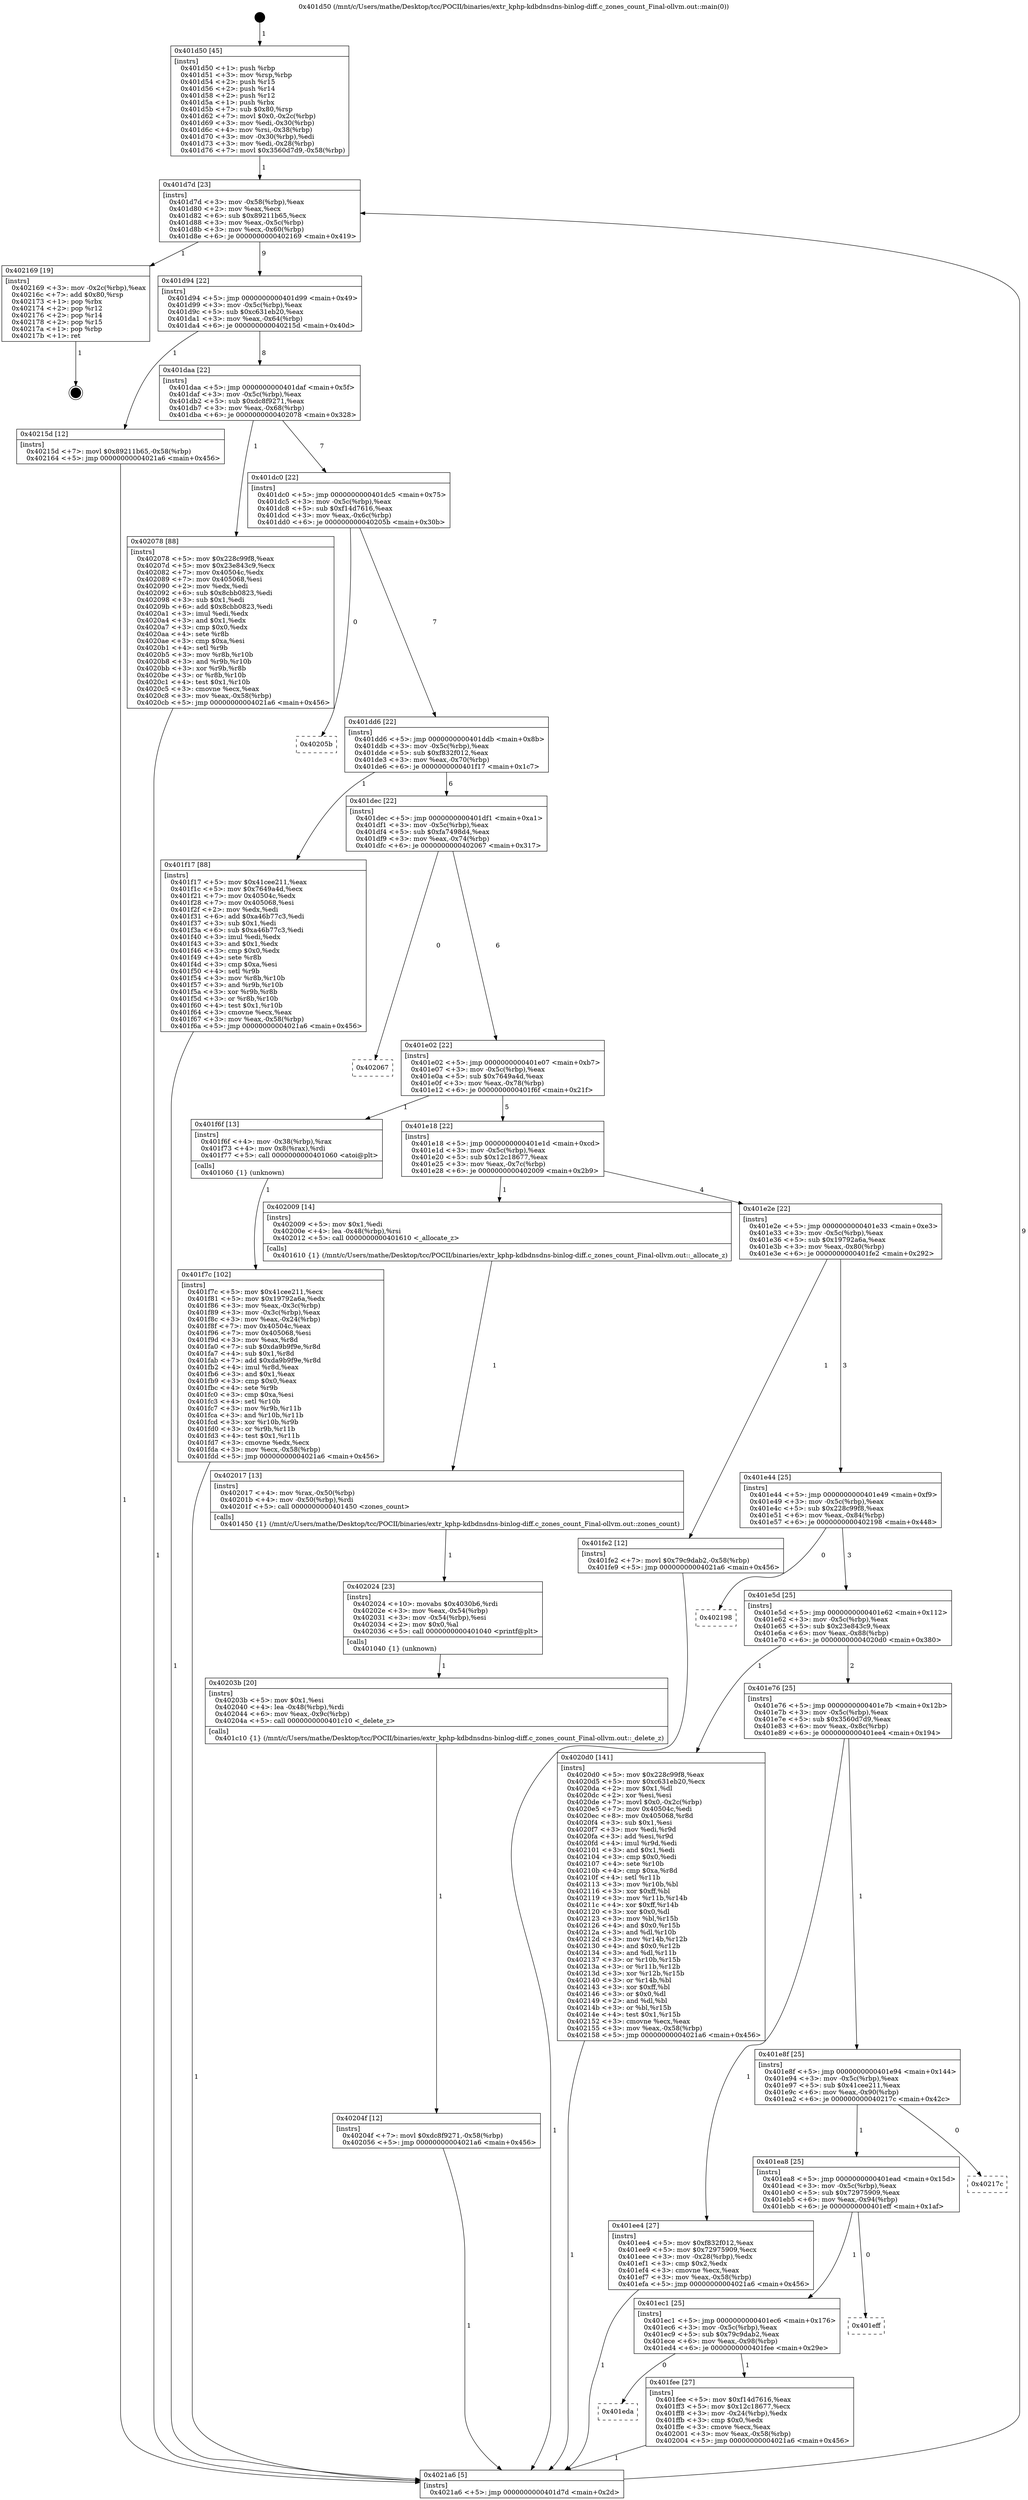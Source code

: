 digraph "0x401d50" {
  label = "0x401d50 (/mnt/c/Users/mathe/Desktop/tcc/POCII/binaries/extr_kphp-kdbdnsdns-binlog-diff.c_zones_count_Final-ollvm.out::main(0))"
  labelloc = "t"
  node[shape=record]

  Entry [label="",width=0.3,height=0.3,shape=circle,fillcolor=black,style=filled]
  "0x401d7d" [label="{
     0x401d7d [23]\l
     | [instrs]\l
     &nbsp;&nbsp;0x401d7d \<+3\>: mov -0x58(%rbp),%eax\l
     &nbsp;&nbsp;0x401d80 \<+2\>: mov %eax,%ecx\l
     &nbsp;&nbsp;0x401d82 \<+6\>: sub $0x89211b65,%ecx\l
     &nbsp;&nbsp;0x401d88 \<+3\>: mov %eax,-0x5c(%rbp)\l
     &nbsp;&nbsp;0x401d8b \<+3\>: mov %ecx,-0x60(%rbp)\l
     &nbsp;&nbsp;0x401d8e \<+6\>: je 0000000000402169 \<main+0x419\>\l
  }"]
  "0x402169" [label="{
     0x402169 [19]\l
     | [instrs]\l
     &nbsp;&nbsp;0x402169 \<+3\>: mov -0x2c(%rbp),%eax\l
     &nbsp;&nbsp;0x40216c \<+7\>: add $0x80,%rsp\l
     &nbsp;&nbsp;0x402173 \<+1\>: pop %rbx\l
     &nbsp;&nbsp;0x402174 \<+2\>: pop %r12\l
     &nbsp;&nbsp;0x402176 \<+2\>: pop %r14\l
     &nbsp;&nbsp;0x402178 \<+2\>: pop %r15\l
     &nbsp;&nbsp;0x40217a \<+1\>: pop %rbp\l
     &nbsp;&nbsp;0x40217b \<+1\>: ret\l
  }"]
  "0x401d94" [label="{
     0x401d94 [22]\l
     | [instrs]\l
     &nbsp;&nbsp;0x401d94 \<+5\>: jmp 0000000000401d99 \<main+0x49\>\l
     &nbsp;&nbsp;0x401d99 \<+3\>: mov -0x5c(%rbp),%eax\l
     &nbsp;&nbsp;0x401d9c \<+5\>: sub $0xc631eb20,%eax\l
     &nbsp;&nbsp;0x401da1 \<+3\>: mov %eax,-0x64(%rbp)\l
     &nbsp;&nbsp;0x401da4 \<+6\>: je 000000000040215d \<main+0x40d\>\l
  }"]
  Exit [label="",width=0.3,height=0.3,shape=circle,fillcolor=black,style=filled,peripheries=2]
  "0x40215d" [label="{
     0x40215d [12]\l
     | [instrs]\l
     &nbsp;&nbsp;0x40215d \<+7\>: movl $0x89211b65,-0x58(%rbp)\l
     &nbsp;&nbsp;0x402164 \<+5\>: jmp 00000000004021a6 \<main+0x456\>\l
  }"]
  "0x401daa" [label="{
     0x401daa [22]\l
     | [instrs]\l
     &nbsp;&nbsp;0x401daa \<+5\>: jmp 0000000000401daf \<main+0x5f\>\l
     &nbsp;&nbsp;0x401daf \<+3\>: mov -0x5c(%rbp),%eax\l
     &nbsp;&nbsp;0x401db2 \<+5\>: sub $0xdc8f9271,%eax\l
     &nbsp;&nbsp;0x401db7 \<+3\>: mov %eax,-0x68(%rbp)\l
     &nbsp;&nbsp;0x401dba \<+6\>: je 0000000000402078 \<main+0x328\>\l
  }"]
  "0x40204f" [label="{
     0x40204f [12]\l
     | [instrs]\l
     &nbsp;&nbsp;0x40204f \<+7\>: movl $0xdc8f9271,-0x58(%rbp)\l
     &nbsp;&nbsp;0x402056 \<+5\>: jmp 00000000004021a6 \<main+0x456\>\l
  }"]
  "0x402078" [label="{
     0x402078 [88]\l
     | [instrs]\l
     &nbsp;&nbsp;0x402078 \<+5\>: mov $0x228c99f8,%eax\l
     &nbsp;&nbsp;0x40207d \<+5\>: mov $0x23e843c9,%ecx\l
     &nbsp;&nbsp;0x402082 \<+7\>: mov 0x40504c,%edx\l
     &nbsp;&nbsp;0x402089 \<+7\>: mov 0x405068,%esi\l
     &nbsp;&nbsp;0x402090 \<+2\>: mov %edx,%edi\l
     &nbsp;&nbsp;0x402092 \<+6\>: sub $0x8cbb0823,%edi\l
     &nbsp;&nbsp;0x402098 \<+3\>: sub $0x1,%edi\l
     &nbsp;&nbsp;0x40209b \<+6\>: add $0x8cbb0823,%edi\l
     &nbsp;&nbsp;0x4020a1 \<+3\>: imul %edi,%edx\l
     &nbsp;&nbsp;0x4020a4 \<+3\>: and $0x1,%edx\l
     &nbsp;&nbsp;0x4020a7 \<+3\>: cmp $0x0,%edx\l
     &nbsp;&nbsp;0x4020aa \<+4\>: sete %r8b\l
     &nbsp;&nbsp;0x4020ae \<+3\>: cmp $0xa,%esi\l
     &nbsp;&nbsp;0x4020b1 \<+4\>: setl %r9b\l
     &nbsp;&nbsp;0x4020b5 \<+3\>: mov %r8b,%r10b\l
     &nbsp;&nbsp;0x4020b8 \<+3\>: and %r9b,%r10b\l
     &nbsp;&nbsp;0x4020bb \<+3\>: xor %r9b,%r8b\l
     &nbsp;&nbsp;0x4020be \<+3\>: or %r8b,%r10b\l
     &nbsp;&nbsp;0x4020c1 \<+4\>: test $0x1,%r10b\l
     &nbsp;&nbsp;0x4020c5 \<+3\>: cmovne %ecx,%eax\l
     &nbsp;&nbsp;0x4020c8 \<+3\>: mov %eax,-0x58(%rbp)\l
     &nbsp;&nbsp;0x4020cb \<+5\>: jmp 00000000004021a6 \<main+0x456\>\l
  }"]
  "0x401dc0" [label="{
     0x401dc0 [22]\l
     | [instrs]\l
     &nbsp;&nbsp;0x401dc0 \<+5\>: jmp 0000000000401dc5 \<main+0x75\>\l
     &nbsp;&nbsp;0x401dc5 \<+3\>: mov -0x5c(%rbp),%eax\l
     &nbsp;&nbsp;0x401dc8 \<+5\>: sub $0xf14d7616,%eax\l
     &nbsp;&nbsp;0x401dcd \<+3\>: mov %eax,-0x6c(%rbp)\l
     &nbsp;&nbsp;0x401dd0 \<+6\>: je 000000000040205b \<main+0x30b\>\l
  }"]
  "0x40203b" [label="{
     0x40203b [20]\l
     | [instrs]\l
     &nbsp;&nbsp;0x40203b \<+5\>: mov $0x1,%esi\l
     &nbsp;&nbsp;0x402040 \<+4\>: lea -0x48(%rbp),%rdi\l
     &nbsp;&nbsp;0x402044 \<+6\>: mov %eax,-0x9c(%rbp)\l
     &nbsp;&nbsp;0x40204a \<+5\>: call 0000000000401c10 \<_delete_z\>\l
     | [calls]\l
     &nbsp;&nbsp;0x401c10 \{1\} (/mnt/c/Users/mathe/Desktop/tcc/POCII/binaries/extr_kphp-kdbdnsdns-binlog-diff.c_zones_count_Final-ollvm.out::_delete_z)\l
  }"]
  "0x40205b" [label="{
     0x40205b\l
  }", style=dashed]
  "0x401dd6" [label="{
     0x401dd6 [22]\l
     | [instrs]\l
     &nbsp;&nbsp;0x401dd6 \<+5\>: jmp 0000000000401ddb \<main+0x8b\>\l
     &nbsp;&nbsp;0x401ddb \<+3\>: mov -0x5c(%rbp),%eax\l
     &nbsp;&nbsp;0x401dde \<+5\>: sub $0xf832f012,%eax\l
     &nbsp;&nbsp;0x401de3 \<+3\>: mov %eax,-0x70(%rbp)\l
     &nbsp;&nbsp;0x401de6 \<+6\>: je 0000000000401f17 \<main+0x1c7\>\l
  }"]
  "0x402024" [label="{
     0x402024 [23]\l
     | [instrs]\l
     &nbsp;&nbsp;0x402024 \<+10\>: movabs $0x4030b6,%rdi\l
     &nbsp;&nbsp;0x40202e \<+3\>: mov %eax,-0x54(%rbp)\l
     &nbsp;&nbsp;0x402031 \<+3\>: mov -0x54(%rbp),%esi\l
     &nbsp;&nbsp;0x402034 \<+2\>: mov $0x0,%al\l
     &nbsp;&nbsp;0x402036 \<+5\>: call 0000000000401040 \<printf@plt\>\l
     | [calls]\l
     &nbsp;&nbsp;0x401040 \{1\} (unknown)\l
  }"]
  "0x401f17" [label="{
     0x401f17 [88]\l
     | [instrs]\l
     &nbsp;&nbsp;0x401f17 \<+5\>: mov $0x41cee211,%eax\l
     &nbsp;&nbsp;0x401f1c \<+5\>: mov $0x7649a4d,%ecx\l
     &nbsp;&nbsp;0x401f21 \<+7\>: mov 0x40504c,%edx\l
     &nbsp;&nbsp;0x401f28 \<+7\>: mov 0x405068,%esi\l
     &nbsp;&nbsp;0x401f2f \<+2\>: mov %edx,%edi\l
     &nbsp;&nbsp;0x401f31 \<+6\>: add $0xa46b77c3,%edi\l
     &nbsp;&nbsp;0x401f37 \<+3\>: sub $0x1,%edi\l
     &nbsp;&nbsp;0x401f3a \<+6\>: sub $0xa46b77c3,%edi\l
     &nbsp;&nbsp;0x401f40 \<+3\>: imul %edi,%edx\l
     &nbsp;&nbsp;0x401f43 \<+3\>: and $0x1,%edx\l
     &nbsp;&nbsp;0x401f46 \<+3\>: cmp $0x0,%edx\l
     &nbsp;&nbsp;0x401f49 \<+4\>: sete %r8b\l
     &nbsp;&nbsp;0x401f4d \<+3\>: cmp $0xa,%esi\l
     &nbsp;&nbsp;0x401f50 \<+4\>: setl %r9b\l
     &nbsp;&nbsp;0x401f54 \<+3\>: mov %r8b,%r10b\l
     &nbsp;&nbsp;0x401f57 \<+3\>: and %r9b,%r10b\l
     &nbsp;&nbsp;0x401f5a \<+3\>: xor %r9b,%r8b\l
     &nbsp;&nbsp;0x401f5d \<+3\>: or %r8b,%r10b\l
     &nbsp;&nbsp;0x401f60 \<+4\>: test $0x1,%r10b\l
     &nbsp;&nbsp;0x401f64 \<+3\>: cmovne %ecx,%eax\l
     &nbsp;&nbsp;0x401f67 \<+3\>: mov %eax,-0x58(%rbp)\l
     &nbsp;&nbsp;0x401f6a \<+5\>: jmp 00000000004021a6 \<main+0x456\>\l
  }"]
  "0x401dec" [label="{
     0x401dec [22]\l
     | [instrs]\l
     &nbsp;&nbsp;0x401dec \<+5\>: jmp 0000000000401df1 \<main+0xa1\>\l
     &nbsp;&nbsp;0x401df1 \<+3\>: mov -0x5c(%rbp),%eax\l
     &nbsp;&nbsp;0x401df4 \<+5\>: sub $0xfa7498d4,%eax\l
     &nbsp;&nbsp;0x401df9 \<+3\>: mov %eax,-0x74(%rbp)\l
     &nbsp;&nbsp;0x401dfc \<+6\>: je 0000000000402067 \<main+0x317\>\l
  }"]
  "0x402017" [label="{
     0x402017 [13]\l
     | [instrs]\l
     &nbsp;&nbsp;0x402017 \<+4\>: mov %rax,-0x50(%rbp)\l
     &nbsp;&nbsp;0x40201b \<+4\>: mov -0x50(%rbp),%rdi\l
     &nbsp;&nbsp;0x40201f \<+5\>: call 0000000000401450 \<zones_count\>\l
     | [calls]\l
     &nbsp;&nbsp;0x401450 \{1\} (/mnt/c/Users/mathe/Desktop/tcc/POCII/binaries/extr_kphp-kdbdnsdns-binlog-diff.c_zones_count_Final-ollvm.out::zones_count)\l
  }"]
  "0x402067" [label="{
     0x402067\l
  }", style=dashed]
  "0x401e02" [label="{
     0x401e02 [22]\l
     | [instrs]\l
     &nbsp;&nbsp;0x401e02 \<+5\>: jmp 0000000000401e07 \<main+0xb7\>\l
     &nbsp;&nbsp;0x401e07 \<+3\>: mov -0x5c(%rbp),%eax\l
     &nbsp;&nbsp;0x401e0a \<+5\>: sub $0x7649a4d,%eax\l
     &nbsp;&nbsp;0x401e0f \<+3\>: mov %eax,-0x78(%rbp)\l
     &nbsp;&nbsp;0x401e12 \<+6\>: je 0000000000401f6f \<main+0x21f\>\l
  }"]
  "0x401eda" [label="{
     0x401eda\l
  }", style=dashed]
  "0x401f6f" [label="{
     0x401f6f [13]\l
     | [instrs]\l
     &nbsp;&nbsp;0x401f6f \<+4\>: mov -0x38(%rbp),%rax\l
     &nbsp;&nbsp;0x401f73 \<+4\>: mov 0x8(%rax),%rdi\l
     &nbsp;&nbsp;0x401f77 \<+5\>: call 0000000000401060 \<atoi@plt\>\l
     | [calls]\l
     &nbsp;&nbsp;0x401060 \{1\} (unknown)\l
  }"]
  "0x401e18" [label="{
     0x401e18 [22]\l
     | [instrs]\l
     &nbsp;&nbsp;0x401e18 \<+5\>: jmp 0000000000401e1d \<main+0xcd\>\l
     &nbsp;&nbsp;0x401e1d \<+3\>: mov -0x5c(%rbp),%eax\l
     &nbsp;&nbsp;0x401e20 \<+5\>: sub $0x12c18677,%eax\l
     &nbsp;&nbsp;0x401e25 \<+3\>: mov %eax,-0x7c(%rbp)\l
     &nbsp;&nbsp;0x401e28 \<+6\>: je 0000000000402009 \<main+0x2b9\>\l
  }"]
  "0x401fee" [label="{
     0x401fee [27]\l
     | [instrs]\l
     &nbsp;&nbsp;0x401fee \<+5\>: mov $0xf14d7616,%eax\l
     &nbsp;&nbsp;0x401ff3 \<+5\>: mov $0x12c18677,%ecx\l
     &nbsp;&nbsp;0x401ff8 \<+3\>: mov -0x24(%rbp),%edx\l
     &nbsp;&nbsp;0x401ffb \<+3\>: cmp $0x0,%edx\l
     &nbsp;&nbsp;0x401ffe \<+3\>: cmove %ecx,%eax\l
     &nbsp;&nbsp;0x402001 \<+3\>: mov %eax,-0x58(%rbp)\l
     &nbsp;&nbsp;0x402004 \<+5\>: jmp 00000000004021a6 \<main+0x456\>\l
  }"]
  "0x402009" [label="{
     0x402009 [14]\l
     | [instrs]\l
     &nbsp;&nbsp;0x402009 \<+5\>: mov $0x1,%edi\l
     &nbsp;&nbsp;0x40200e \<+4\>: lea -0x48(%rbp),%rsi\l
     &nbsp;&nbsp;0x402012 \<+5\>: call 0000000000401610 \<_allocate_z\>\l
     | [calls]\l
     &nbsp;&nbsp;0x401610 \{1\} (/mnt/c/Users/mathe/Desktop/tcc/POCII/binaries/extr_kphp-kdbdnsdns-binlog-diff.c_zones_count_Final-ollvm.out::_allocate_z)\l
  }"]
  "0x401e2e" [label="{
     0x401e2e [22]\l
     | [instrs]\l
     &nbsp;&nbsp;0x401e2e \<+5\>: jmp 0000000000401e33 \<main+0xe3\>\l
     &nbsp;&nbsp;0x401e33 \<+3\>: mov -0x5c(%rbp),%eax\l
     &nbsp;&nbsp;0x401e36 \<+5\>: sub $0x19792a6a,%eax\l
     &nbsp;&nbsp;0x401e3b \<+3\>: mov %eax,-0x80(%rbp)\l
     &nbsp;&nbsp;0x401e3e \<+6\>: je 0000000000401fe2 \<main+0x292\>\l
  }"]
  "0x401ec1" [label="{
     0x401ec1 [25]\l
     | [instrs]\l
     &nbsp;&nbsp;0x401ec1 \<+5\>: jmp 0000000000401ec6 \<main+0x176\>\l
     &nbsp;&nbsp;0x401ec6 \<+3\>: mov -0x5c(%rbp),%eax\l
     &nbsp;&nbsp;0x401ec9 \<+5\>: sub $0x79c9dab2,%eax\l
     &nbsp;&nbsp;0x401ece \<+6\>: mov %eax,-0x98(%rbp)\l
     &nbsp;&nbsp;0x401ed4 \<+6\>: je 0000000000401fee \<main+0x29e\>\l
  }"]
  "0x401fe2" [label="{
     0x401fe2 [12]\l
     | [instrs]\l
     &nbsp;&nbsp;0x401fe2 \<+7\>: movl $0x79c9dab2,-0x58(%rbp)\l
     &nbsp;&nbsp;0x401fe9 \<+5\>: jmp 00000000004021a6 \<main+0x456\>\l
  }"]
  "0x401e44" [label="{
     0x401e44 [25]\l
     | [instrs]\l
     &nbsp;&nbsp;0x401e44 \<+5\>: jmp 0000000000401e49 \<main+0xf9\>\l
     &nbsp;&nbsp;0x401e49 \<+3\>: mov -0x5c(%rbp),%eax\l
     &nbsp;&nbsp;0x401e4c \<+5\>: sub $0x228c99f8,%eax\l
     &nbsp;&nbsp;0x401e51 \<+6\>: mov %eax,-0x84(%rbp)\l
     &nbsp;&nbsp;0x401e57 \<+6\>: je 0000000000402198 \<main+0x448\>\l
  }"]
  "0x401eff" [label="{
     0x401eff\l
  }", style=dashed]
  "0x402198" [label="{
     0x402198\l
  }", style=dashed]
  "0x401e5d" [label="{
     0x401e5d [25]\l
     | [instrs]\l
     &nbsp;&nbsp;0x401e5d \<+5\>: jmp 0000000000401e62 \<main+0x112\>\l
     &nbsp;&nbsp;0x401e62 \<+3\>: mov -0x5c(%rbp),%eax\l
     &nbsp;&nbsp;0x401e65 \<+5\>: sub $0x23e843c9,%eax\l
     &nbsp;&nbsp;0x401e6a \<+6\>: mov %eax,-0x88(%rbp)\l
     &nbsp;&nbsp;0x401e70 \<+6\>: je 00000000004020d0 \<main+0x380\>\l
  }"]
  "0x401ea8" [label="{
     0x401ea8 [25]\l
     | [instrs]\l
     &nbsp;&nbsp;0x401ea8 \<+5\>: jmp 0000000000401ead \<main+0x15d\>\l
     &nbsp;&nbsp;0x401ead \<+3\>: mov -0x5c(%rbp),%eax\l
     &nbsp;&nbsp;0x401eb0 \<+5\>: sub $0x72975909,%eax\l
     &nbsp;&nbsp;0x401eb5 \<+6\>: mov %eax,-0x94(%rbp)\l
     &nbsp;&nbsp;0x401ebb \<+6\>: je 0000000000401eff \<main+0x1af\>\l
  }"]
  "0x4020d0" [label="{
     0x4020d0 [141]\l
     | [instrs]\l
     &nbsp;&nbsp;0x4020d0 \<+5\>: mov $0x228c99f8,%eax\l
     &nbsp;&nbsp;0x4020d5 \<+5\>: mov $0xc631eb20,%ecx\l
     &nbsp;&nbsp;0x4020da \<+2\>: mov $0x1,%dl\l
     &nbsp;&nbsp;0x4020dc \<+2\>: xor %esi,%esi\l
     &nbsp;&nbsp;0x4020de \<+7\>: movl $0x0,-0x2c(%rbp)\l
     &nbsp;&nbsp;0x4020e5 \<+7\>: mov 0x40504c,%edi\l
     &nbsp;&nbsp;0x4020ec \<+8\>: mov 0x405068,%r8d\l
     &nbsp;&nbsp;0x4020f4 \<+3\>: sub $0x1,%esi\l
     &nbsp;&nbsp;0x4020f7 \<+3\>: mov %edi,%r9d\l
     &nbsp;&nbsp;0x4020fa \<+3\>: add %esi,%r9d\l
     &nbsp;&nbsp;0x4020fd \<+4\>: imul %r9d,%edi\l
     &nbsp;&nbsp;0x402101 \<+3\>: and $0x1,%edi\l
     &nbsp;&nbsp;0x402104 \<+3\>: cmp $0x0,%edi\l
     &nbsp;&nbsp;0x402107 \<+4\>: sete %r10b\l
     &nbsp;&nbsp;0x40210b \<+4\>: cmp $0xa,%r8d\l
     &nbsp;&nbsp;0x40210f \<+4\>: setl %r11b\l
     &nbsp;&nbsp;0x402113 \<+3\>: mov %r10b,%bl\l
     &nbsp;&nbsp;0x402116 \<+3\>: xor $0xff,%bl\l
     &nbsp;&nbsp;0x402119 \<+3\>: mov %r11b,%r14b\l
     &nbsp;&nbsp;0x40211c \<+4\>: xor $0xff,%r14b\l
     &nbsp;&nbsp;0x402120 \<+3\>: xor $0x0,%dl\l
     &nbsp;&nbsp;0x402123 \<+3\>: mov %bl,%r15b\l
     &nbsp;&nbsp;0x402126 \<+4\>: and $0x0,%r15b\l
     &nbsp;&nbsp;0x40212a \<+3\>: and %dl,%r10b\l
     &nbsp;&nbsp;0x40212d \<+3\>: mov %r14b,%r12b\l
     &nbsp;&nbsp;0x402130 \<+4\>: and $0x0,%r12b\l
     &nbsp;&nbsp;0x402134 \<+3\>: and %dl,%r11b\l
     &nbsp;&nbsp;0x402137 \<+3\>: or %r10b,%r15b\l
     &nbsp;&nbsp;0x40213a \<+3\>: or %r11b,%r12b\l
     &nbsp;&nbsp;0x40213d \<+3\>: xor %r12b,%r15b\l
     &nbsp;&nbsp;0x402140 \<+3\>: or %r14b,%bl\l
     &nbsp;&nbsp;0x402143 \<+3\>: xor $0xff,%bl\l
     &nbsp;&nbsp;0x402146 \<+3\>: or $0x0,%dl\l
     &nbsp;&nbsp;0x402149 \<+2\>: and %dl,%bl\l
     &nbsp;&nbsp;0x40214b \<+3\>: or %bl,%r15b\l
     &nbsp;&nbsp;0x40214e \<+4\>: test $0x1,%r15b\l
     &nbsp;&nbsp;0x402152 \<+3\>: cmovne %ecx,%eax\l
     &nbsp;&nbsp;0x402155 \<+3\>: mov %eax,-0x58(%rbp)\l
     &nbsp;&nbsp;0x402158 \<+5\>: jmp 00000000004021a6 \<main+0x456\>\l
  }"]
  "0x401e76" [label="{
     0x401e76 [25]\l
     | [instrs]\l
     &nbsp;&nbsp;0x401e76 \<+5\>: jmp 0000000000401e7b \<main+0x12b\>\l
     &nbsp;&nbsp;0x401e7b \<+3\>: mov -0x5c(%rbp),%eax\l
     &nbsp;&nbsp;0x401e7e \<+5\>: sub $0x3560d7d9,%eax\l
     &nbsp;&nbsp;0x401e83 \<+6\>: mov %eax,-0x8c(%rbp)\l
     &nbsp;&nbsp;0x401e89 \<+6\>: je 0000000000401ee4 \<main+0x194\>\l
  }"]
  "0x40217c" [label="{
     0x40217c\l
  }", style=dashed]
  "0x401ee4" [label="{
     0x401ee4 [27]\l
     | [instrs]\l
     &nbsp;&nbsp;0x401ee4 \<+5\>: mov $0xf832f012,%eax\l
     &nbsp;&nbsp;0x401ee9 \<+5\>: mov $0x72975909,%ecx\l
     &nbsp;&nbsp;0x401eee \<+3\>: mov -0x28(%rbp),%edx\l
     &nbsp;&nbsp;0x401ef1 \<+3\>: cmp $0x2,%edx\l
     &nbsp;&nbsp;0x401ef4 \<+3\>: cmovne %ecx,%eax\l
     &nbsp;&nbsp;0x401ef7 \<+3\>: mov %eax,-0x58(%rbp)\l
     &nbsp;&nbsp;0x401efa \<+5\>: jmp 00000000004021a6 \<main+0x456\>\l
  }"]
  "0x401e8f" [label="{
     0x401e8f [25]\l
     | [instrs]\l
     &nbsp;&nbsp;0x401e8f \<+5\>: jmp 0000000000401e94 \<main+0x144\>\l
     &nbsp;&nbsp;0x401e94 \<+3\>: mov -0x5c(%rbp),%eax\l
     &nbsp;&nbsp;0x401e97 \<+5\>: sub $0x41cee211,%eax\l
     &nbsp;&nbsp;0x401e9c \<+6\>: mov %eax,-0x90(%rbp)\l
     &nbsp;&nbsp;0x401ea2 \<+6\>: je 000000000040217c \<main+0x42c\>\l
  }"]
  "0x4021a6" [label="{
     0x4021a6 [5]\l
     | [instrs]\l
     &nbsp;&nbsp;0x4021a6 \<+5\>: jmp 0000000000401d7d \<main+0x2d\>\l
  }"]
  "0x401d50" [label="{
     0x401d50 [45]\l
     | [instrs]\l
     &nbsp;&nbsp;0x401d50 \<+1\>: push %rbp\l
     &nbsp;&nbsp;0x401d51 \<+3\>: mov %rsp,%rbp\l
     &nbsp;&nbsp;0x401d54 \<+2\>: push %r15\l
     &nbsp;&nbsp;0x401d56 \<+2\>: push %r14\l
     &nbsp;&nbsp;0x401d58 \<+2\>: push %r12\l
     &nbsp;&nbsp;0x401d5a \<+1\>: push %rbx\l
     &nbsp;&nbsp;0x401d5b \<+7\>: sub $0x80,%rsp\l
     &nbsp;&nbsp;0x401d62 \<+7\>: movl $0x0,-0x2c(%rbp)\l
     &nbsp;&nbsp;0x401d69 \<+3\>: mov %edi,-0x30(%rbp)\l
     &nbsp;&nbsp;0x401d6c \<+4\>: mov %rsi,-0x38(%rbp)\l
     &nbsp;&nbsp;0x401d70 \<+3\>: mov -0x30(%rbp),%edi\l
     &nbsp;&nbsp;0x401d73 \<+3\>: mov %edi,-0x28(%rbp)\l
     &nbsp;&nbsp;0x401d76 \<+7\>: movl $0x3560d7d9,-0x58(%rbp)\l
  }"]
  "0x401f7c" [label="{
     0x401f7c [102]\l
     | [instrs]\l
     &nbsp;&nbsp;0x401f7c \<+5\>: mov $0x41cee211,%ecx\l
     &nbsp;&nbsp;0x401f81 \<+5\>: mov $0x19792a6a,%edx\l
     &nbsp;&nbsp;0x401f86 \<+3\>: mov %eax,-0x3c(%rbp)\l
     &nbsp;&nbsp;0x401f89 \<+3\>: mov -0x3c(%rbp),%eax\l
     &nbsp;&nbsp;0x401f8c \<+3\>: mov %eax,-0x24(%rbp)\l
     &nbsp;&nbsp;0x401f8f \<+7\>: mov 0x40504c,%eax\l
     &nbsp;&nbsp;0x401f96 \<+7\>: mov 0x405068,%esi\l
     &nbsp;&nbsp;0x401f9d \<+3\>: mov %eax,%r8d\l
     &nbsp;&nbsp;0x401fa0 \<+7\>: sub $0xda9b9f9e,%r8d\l
     &nbsp;&nbsp;0x401fa7 \<+4\>: sub $0x1,%r8d\l
     &nbsp;&nbsp;0x401fab \<+7\>: add $0xda9b9f9e,%r8d\l
     &nbsp;&nbsp;0x401fb2 \<+4\>: imul %r8d,%eax\l
     &nbsp;&nbsp;0x401fb6 \<+3\>: and $0x1,%eax\l
     &nbsp;&nbsp;0x401fb9 \<+3\>: cmp $0x0,%eax\l
     &nbsp;&nbsp;0x401fbc \<+4\>: sete %r9b\l
     &nbsp;&nbsp;0x401fc0 \<+3\>: cmp $0xa,%esi\l
     &nbsp;&nbsp;0x401fc3 \<+4\>: setl %r10b\l
     &nbsp;&nbsp;0x401fc7 \<+3\>: mov %r9b,%r11b\l
     &nbsp;&nbsp;0x401fca \<+3\>: and %r10b,%r11b\l
     &nbsp;&nbsp;0x401fcd \<+3\>: xor %r10b,%r9b\l
     &nbsp;&nbsp;0x401fd0 \<+3\>: or %r9b,%r11b\l
     &nbsp;&nbsp;0x401fd3 \<+4\>: test $0x1,%r11b\l
     &nbsp;&nbsp;0x401fd7 \<+3\>: cmovne %edx,%ecx\l
     &nbsp;&nbsp;0x401fda \<+3\>: mov %ecx,-0x58(%rbp)\l
     &nbsp;&nbsp;0x401fdd \<+5\>: jmp 00000000004021a6 \<main+0x456\>\l
  }"]
  Entry -> "0x401d50" [label=" 1"]
  "0x401d7d" -> "0x402169" [label=" 1"]
  "0x401d7d" -> "0x401d94" [label=" 9"]
  "0x402169" -> Exit [label=" 1"]
  "0x401d94" -> "0x40215d" [label=" 1"]
  "0x401d94" -> "0x401daa" [label=" 8"]
  "0x40215d" -> "0x4021a6" [label=" 1"]
  "0x401daa" -> "0x402078" [label=" 1"]
  "0x401daa" -> "0x401dc0" [label=" 7"]
  "0x4020d0" -> "0x4021a6" [label=" 1"]
  "0x401dc0" -> "0x40205b" [label=" 0"]
  "0x401dc0" -> "0x401dd6" [label=" 7"]
  "0x402078" -> "0x4021a6" [label=" 1"]
  "0x401dd6" -> "0x401f17" [label=" 1"]
  "0x401dd6" -> "0x401dec" [label=" 6"]
  "0x40204f" -> "0x4021a6" [label=" 1"]
  "0x401dec" -> "0x402067" [label=" 0"]
  "0x401dec" -> "0x401e02" [label=" 6"]
  "0x40203b" -> "0x40204f" [label=" 1"]
  "0x401e02" -> "0x401f6f" [label=" 1"]
  "0x401e02" -> "0x401e18" [label=" 5"]
  "0x402024" -> "0x40203b" [label=" 1"]
  "0x401e18" -> "0x402009" [label=" 1"]
  "0x401e18" -> "0x401e2e" [label=" 4"]
  "0x402017" -> "0x402024" [label=" 1"]
  "0x401e2e" -> "0x401fe2" [label=" 1"]
  "0x401e2e" -> "0x401e44" [label=" 3"]
  "0x401fee" -> "0x4021a6" [label=" 1"]
  "0x401e44" -> "0x402198" [label=" 0"]
  "0x401e44" -> "0x401e5d" [label=" 3"]
  "0x401ec1" -> "0x401eda" [label=" 0"]
  "0x401e5d" -> "0x4020d0" [label=" 1"]
  "0x401e5d" -> "0x401e76" [label=" 2"]
  "0x402009" -> "0x402017" [label=" 1"]
  "0x401e76" -> "0x401ee4" [label=" 1"]
  "0x401e76" -> "0x401e8f" [label=" 1"]
  "0x401ee4" -> "0x4021a6" [label=" 1"]
  "0x401d50" -> "0x401d7d" [label=" 1"]
  "0x4021a6" -> "0x401d7d" [label=" 9"]
  "0x401f17" -> "0x4021a6" [label=" 1"]
  "0x401f6f" -> "0x401f7c" [label=" 1"]
  "0x401f7c" -> "0x4021a6" [label=" 1"]
  "0x401fe2" -> "0x4021a6" [label=" 1"]
  "0x401ea8" -> "0x401ec1" [label=" 1"]
  "0x401e8f" -> "0x40217c" [label=" 0"]
  "0x401e8f" -> "0x401ea8" [label=" 1"]
  "0x401ec1" -> "0x401fee" [label=" 1"]
  "0x401ea8" -> "0x401eff" [label=" 0"]
}
